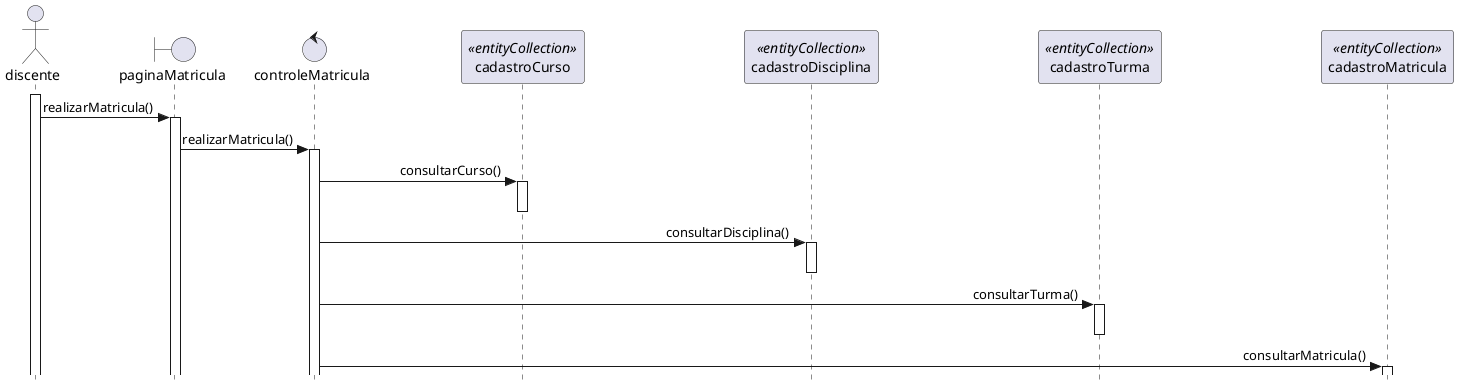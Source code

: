 'PUMLAMR
'PUMLADYN
@startuml
' box 
skinparam sequenceMessageAlign right
skinparam style strictuml
skinparam ParticipantPadding 75
hide footbox
actor discente
activate discente
boundary paginaMatricula
control controleMatricula
discente -> paginaMatricula ++ : realizarMatricula()
paginaMatricula -> controleMatricula ++ : realizarMatricula()
participant cadastroCurso <<entityCollection>>
controleMatricula -> cadastroCurso ++ : consultarCurso()
participant cadastroDisciplina <<entityCollection>>
cadastroCurso --
controleMatricula -> cadastroDisciplina ++ : consultarDisciplina()
participant cadastroTurma <<entityCollection>>
cadastroDisciplina --
controleMatricula   -> cadastroTurma  ++ : consultarTurma()
participant cadastroMatricula <<entityCollection>>
cadastroTurma --
controleMatricula -> cadastroMatricula  ++ : consultarMatricula()
@enduml
